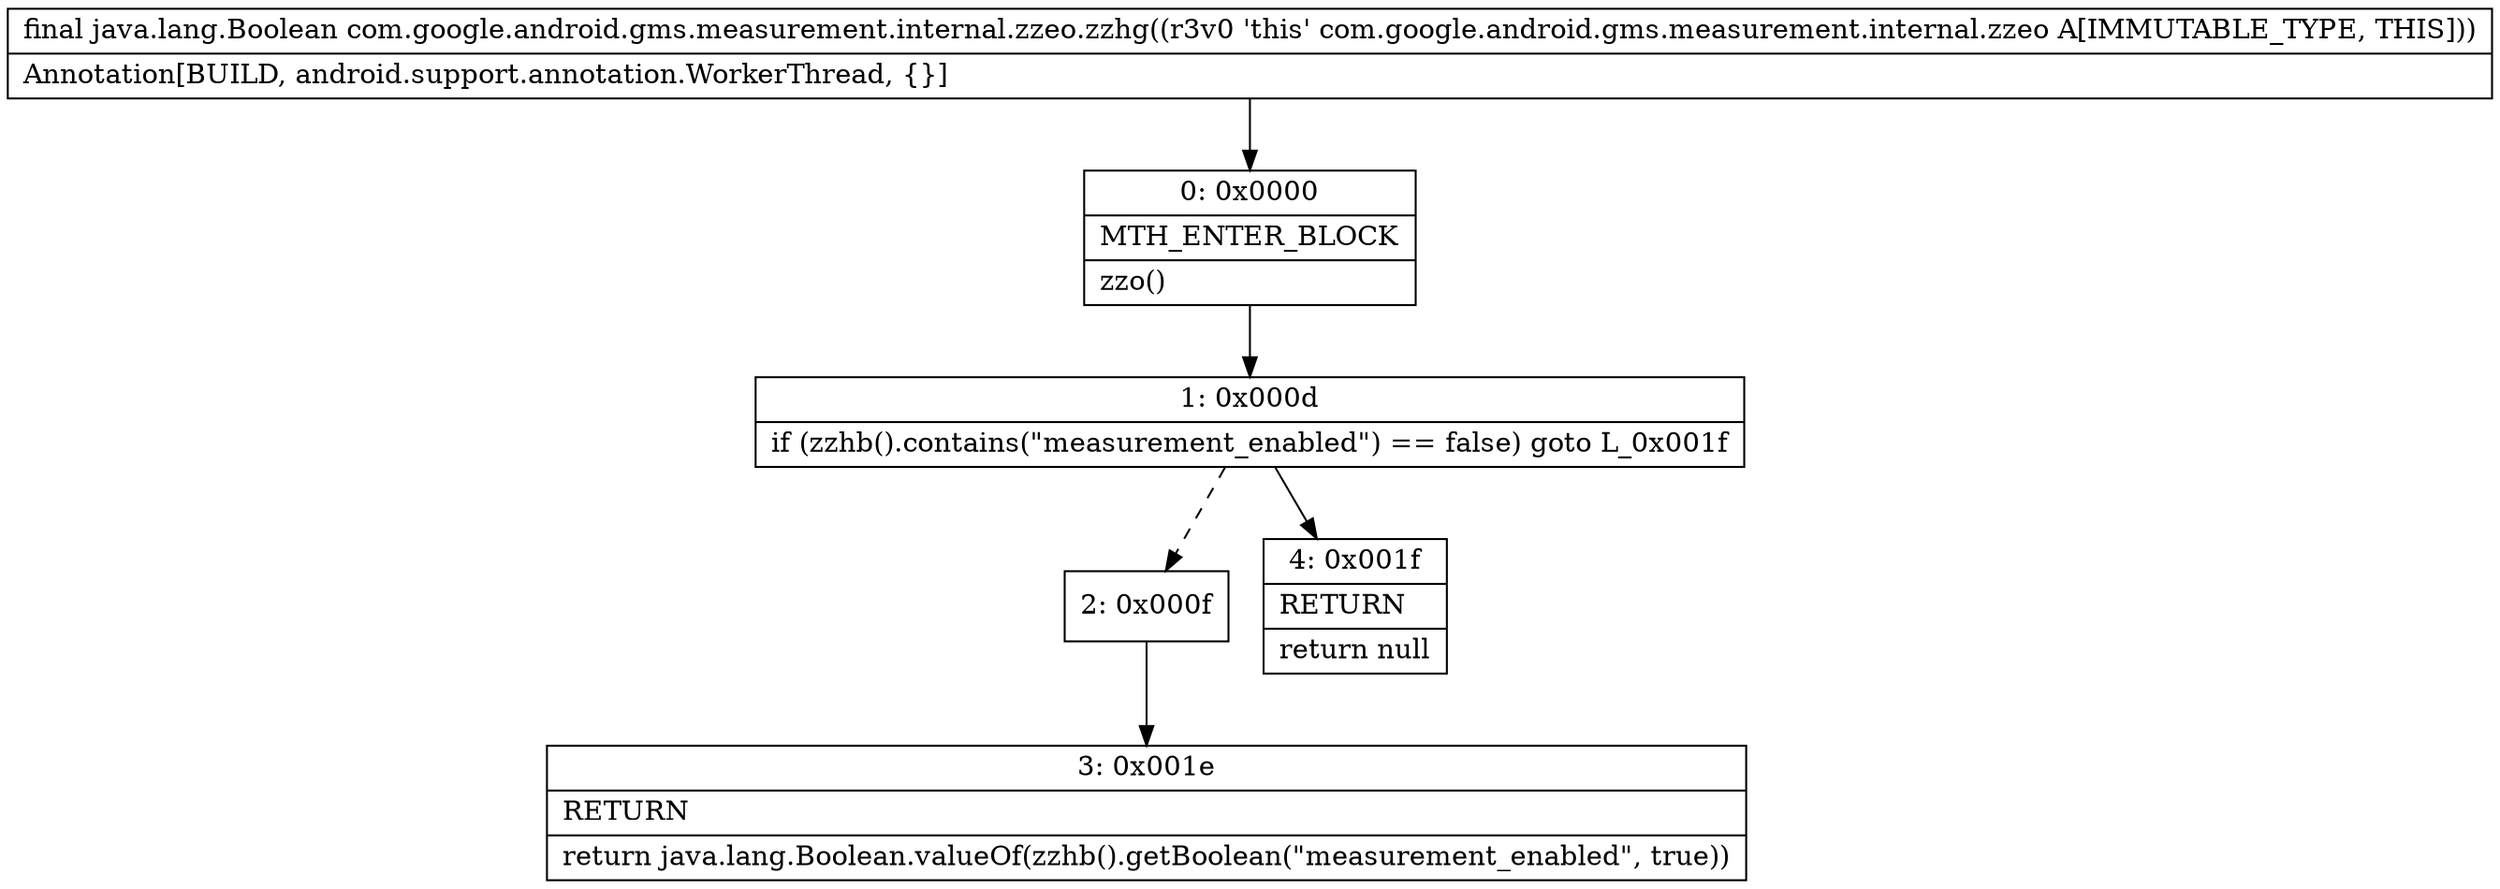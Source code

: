 digraph "CFG forcom.google.android.gms.measurement.internal.zzeo.zzhg()Ljava\/lang\/Boolean;" {
Node_0 [shape=record,label="{0\:\ 0x0000|MTH_ENTER_BLOCK\l|zzo()\l}"];
Node_1 [shape=record,label="{1\:\ 0x000d|if (zzhb().contains(\"measurement_enabled\") == false) goto L_0x001f\l}"];
Node_2 [shape=record,label="{2\:\ 0x000f}"];
Node_3 [shape=record,label="{3\:\ 0x001e|RETURN\l|return java.lang.Boolean.valueOf(zzhb().getBoolean(\"measurement_enabled\", true))\l}"];
Node_4 [shape=record,label="{4\:\ 0x001f|RETURN\l|return null\l}"];
MethodNode[shape=record,label="{final java.lang.Boolean com.google.android.gms.measurement.internal.zzeo.zzhg((r3v0 'this' com.google.android.gms.measurement.internal.zzeo A[IMMUTABLE_TYPE, THIS]))  | Annotation[BUILD, android.support.annotation.WorkerThread, \{\}]\l}"];
MethodNode -> Node_0;
Node_0 -> Node_1;
Node_1 -> Node_2[style=dashed];
Node_1 -> Node_4;
Node_2 -> Node_3;
}

